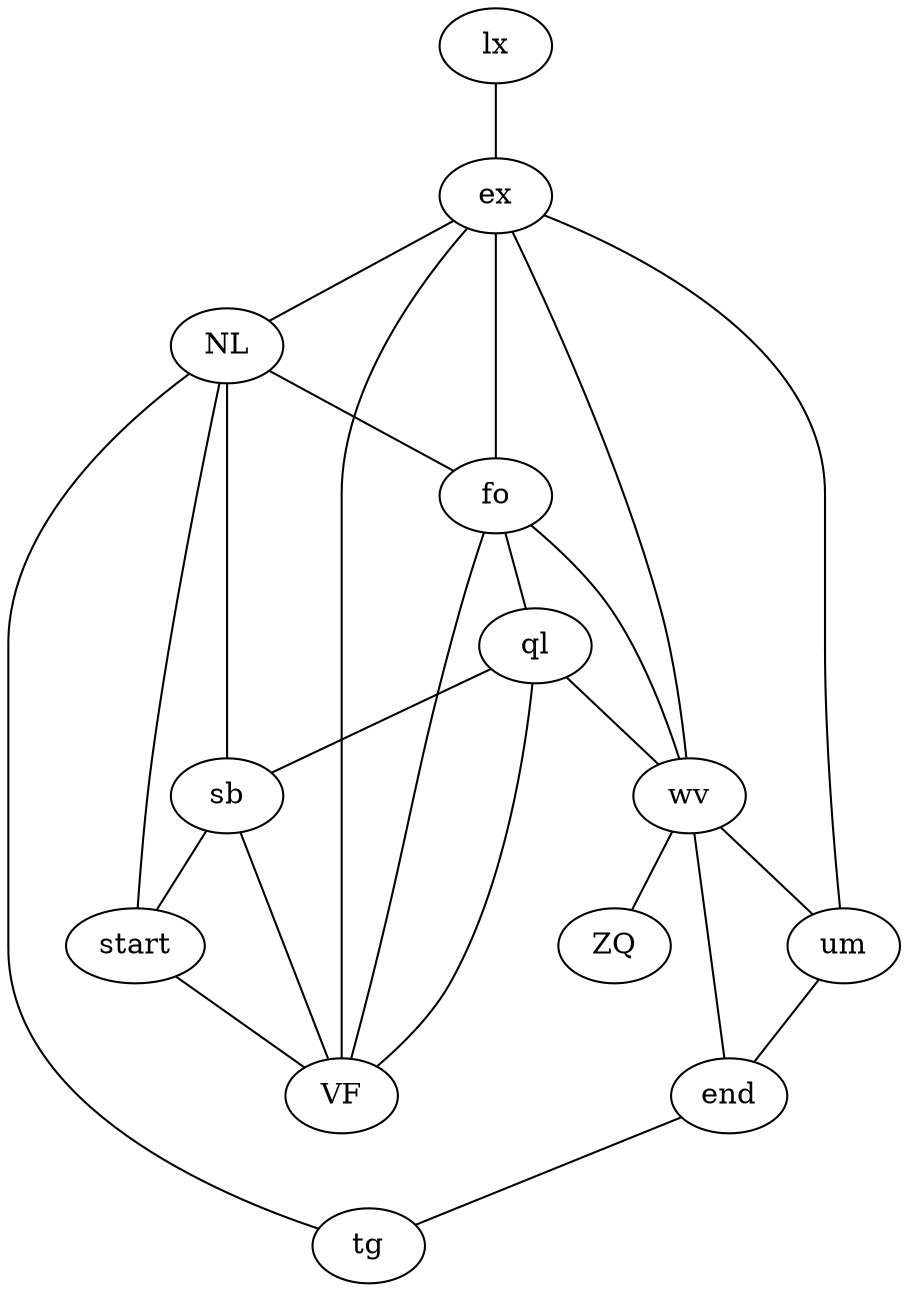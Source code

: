 strict graph {
ex--NL
ex--um
ql--wv
VF--fo
VF--ql
start--VF
end--tg
wv--ZQ
wv--um
NL--start
lx--ex
ex--wv
ex--fo
sb--start
um--end
fo--ql
NL--sb
NL--fo
tg--NL
VF--sb
fo--wv
ex--VF
ql--sb
end--wv
}
